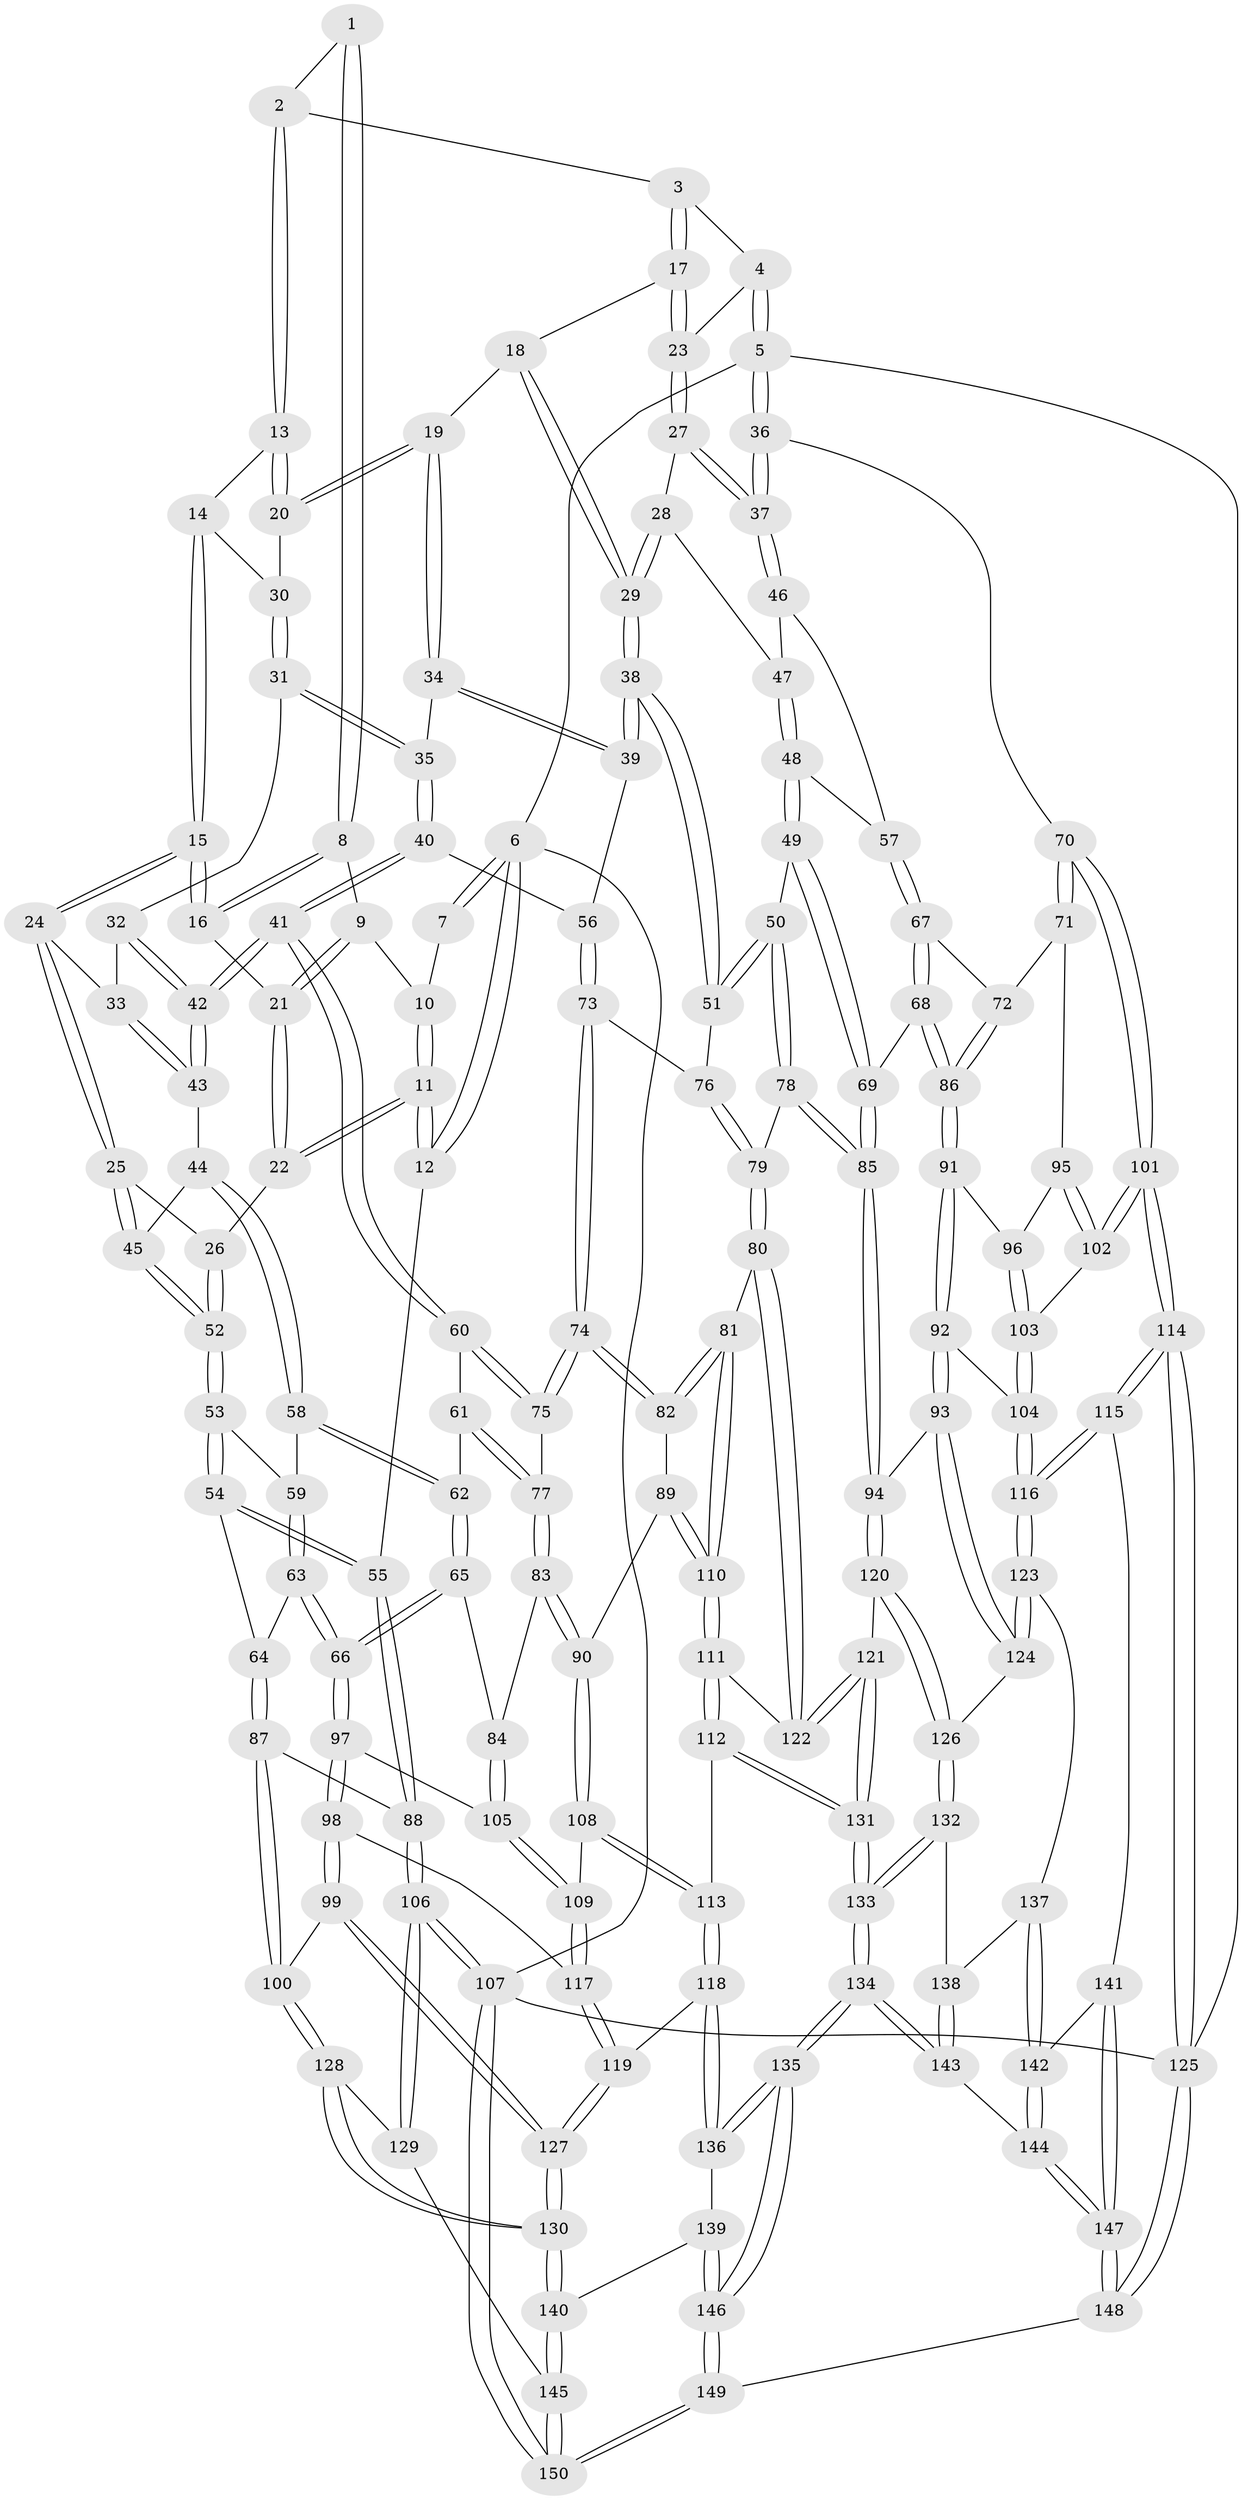 // coarse degree distribution, {3: 0.12380952380952381, 5: 0.3523809523809524, 4: 0.37142857142857144, 6: 0.1523809523809524}
// Generated by graph-tools (version 1.1) at 2025/52/02/27/25 19:52:44]
// undirected, 150 vertices, 372 edges
graph export_dot {
graph [start="1"]
  node [color=gray90,style=filled];
  1 [pos="+0.270607630483099+0"];
  2 [pos="+0.487125357085459+0"];
  3 [pos="+0.6657481635547496+0"];
  4 [pos="+1+0"];
  5 [pos="+1+0"];
  6 [pos="+0+0"];
  7 [pos="+0+0"];
  8 [pos="+0.2527247022019706+0.0006150688795083803"];
  9 [pos="+0.15497790810665793+0.03387310793421064"];
  10 [pos="+0.12017868976156929+0"];
  11 [pos="+0.022400519317100874+0.18700019172228935"];
  12 [pos="+0+0.21458584359707264"];
  13 [pos="+0.4859714509145008+0"];
  14 [pos="+0.3571412755662166+0.08764386626848707"];
  15 [pos="+0.30738744338857654+0.12508597006239364"];
  16 [pos="+0.25964944656203115+0.027222962110312575"];
  17 [pos="+0.6867015607480537+0.053357409037637395"];
  18 [pos="+0.678569177722192+0.07228496140635444"];
  19 [pos="+0.5661307221487062+0.11918381550705442"];
  20 [pos="+0.5163556977228773+0.07126801205872936"];
  21 [pos="+0.14628814506245597+0.09221543412533889"];
  22 [pos="+0.09924789886038925+0.18882671718614588"];
  23 [pos="+0.8849625001815203+0.06523543221172129"];
  24 [pos="+0.30725211497164995+0.12577002681659785"];
  25 [pos="+0.222298692397769+0.17767878557342726"];
  26 [pos="+0.10516084358721794+0.19074663150744814"];
  27 [pos="+0.8812203430150397+0.10728625958956832"];
  28 [pos="+0.8453187038718126+0.1808961194116261"];
  29 [pos="+0.762073331985292+0.22425820892053988"];
  30 [pos="+0.4860913903288502+0.08596019687994216"];
  31 [pos="+0.42828660445250993+0.17864504160066627"];
  32 [pos="+0.4122079636592016+0.18190043283620377"];
  33 [pos="+0.3163409575344399+0.13561284712215205"];
  34 [pos="+0.5668848445388327+0.23353634130955792"];
  35 [pos="+0.557986170617877+0.23684872447185887"];
  36 [pos="+1+0.26745135053436386"];
  37 [pos="+1+0.2616587010026686"];
  38 [pos="+0.7068221463308195+0.30799414751284554"];
  39 [pos="+0.6818843223618621+0.29767060599995465"];
  40 [pos="+0.4464876751936074+0.33213985961948334"];
  41 [pos="+0.44074922362662045+0.3343113042897011"];
  42 [pos="+0.4084755069817776+0.31194349076943245"];
  43 [pos="+0.35011589087713263+0.2993567506950367"];
  44 [pos="+0.3045612223347887+0.315144726309039"];
  45 [pos="+0.27883563618245877+0.3045156525638307"];
  46 [pos="+0.9782115865310207+0.2870726946533768"];
  47 [pos="+0.9265651662179196+0.2578673877185074"];
  48 [pos="+0.8380540386013814+0.34973411277252386"];
  49 [pos="+0.7508795238493012+0.35654658298651826"];
  50 [pos="+0.7200827652600901+0.3344529010658018"];
  51 [pos="+0.7105506566208154+0.3216809408765744"];
  52 [pos="+0.1848481964132875+0.3361769932674843"];
  53 [pos="+0.18356468038918886+0.34253302884625847"];
  54 [pos="+0.1674328204071767+0.3949366303282157"];
  55 [pos="+0+0.2297653950264765"];
  56 [pos="+0.5286815780642931+0.37795125549107095"];
  57 [pos="+0.9253509814159226+0.36859490088095115"];
  58 [pos="+0.2972581802286083+0.36243608664593857"];
  59 [pos="+0.27657878401644753+0.3797691599418493"];
  60 [pos="+0.4398594393890232+0.33878352820105756"];
  61 [pos="+0.3974567797520422+0.39322118858962535"];
  62 [pos="+0.3408793790344379+0.43108803703053417"];
  63 [pos="+0.2124239893877156+0.4607935160664872"];
  64 [pos="+0.17218694371233287+0.423023004242426"];
  65 [pos="+0.3245233691343734+0.4742796524239296"];
  66 [pos="+0.22628648291099265+0.4865654173970522"];
  67 [pos="+0.9263396054806402+0.37461662316629923"];
  68 [pos="+0.8535215541433834+0.4570000814340183"];
  69 [pos="+0.8039843011793361+0.4448340383681931"];
  70 [pos="+1+0.43442735587291315"];
  71 [pos="+1+0.4536567509075669"];
  72 [pos="+0.9692550319002613+0.43963156563828726"];
  73 [pos="+0.5634741443864891+0.43220000143517145"];
  74 [pos="+0.5116566518260838+0.47982573134068734"];
  75 [pos="+0.4815250135426458+0.45563728246766466"];
  76 [pos="+0.5963372791812064+0.4266504761996415"];
  77 [pos="+0.4172107148291728+0.47478579966324597"];
  78 [pos="+0.6617602541419827+0.5736822459585295"];
  79 [pos="+0.6455423276711391+0.5760650980910196"];
  80 [pos="+0.6221191435977379+0.5868311122710586"];
  81 [pos="+0.5773476411718468+0.5849987918087219"];
  82 [pos="+0.5179608161886797+0.5394966909830764"];
  83 [pos="+0.3767927667884601+0.5177336968235773"];
  84 [pos="+0.35938363366639164+0.5057851928421573"];
  85 [pos="+0.7582531807211084+0.6005923077757819"];
  86 [pos="+0.8871867582535705+0.48163376558813736"];
  87 [pos="+0+0.5113207485428581"];
  88 [pos="+0+0.46647845234186675"];
  89 [pos="+0.4237064077527051+0.568188259804672"];
  90 [pos="+0.401220161010589+0.5689358568151939"];
  91 [pos="+0.8902122823884562+0.49395134343289143"];
  92 [pos="+0.8504622753429733+0.5957002264196517"];
  93 [pos="+0.7611459698629361+0.6023526345256721"];
  94 [pos="+0.7582884919609592+0.600628225990449"];
  95 [pos="+0.9623769797095335+0.5215869530758829"];
  96 [pos="+0.9388254713537109+0.5285352802370753"];
  97 [pos="+0.20638749006575868+0.5619915770438203"];
  98 [pos="+0.1738130471679214+0.6071752512684395"];
  99 [pos="+0.14548200301337133+0.625955621626899"];
  100 [pos="+0.11823308798749717+0.6266862661249601"];
  101 [pos="+1+0.6258343831158657"];
  102 [pos="+1+0.5753914393339873"];
  103 [pos="+0.9213611118789539+0.6010488102507673"];
  104 [pos="+0.9049447134560378+0.617259834929205"];
  105 [pos="+0.285222512532392+0.5777012208319738"];
  106 [pos="+0+0.8602176690700477"];
  107 [pos="+0+1"];
  108 [pos="+0.39232034602182736+0.583386738704529"];
  109 [pos="+0.3494076841184241+0.6064219046012678"];
  110 [pos="+0.5030339231118591+0.681890139003932"];
  111 [pos="+0.49448089310474613+0.7033275032890538"];
  112 [pos="+0.46861955629525187+0.7324258336928189"];
  113 [pos="+0.43486225372052234+0.7305510119008484"];
  114 [pos="+1+0.806060149247845"];
  115 [pos="+1+0.8023284741851926"];
  116 [pos="+0.977059533390366+0.7719215468983626"];
  117 [pos="+0.3143067279747401+0.6729200011097836"];
  118 [pos="+0.3712743552811553+0.755454778368207"];
  119 [pos="+0.3340267503083543+0.7420436806929155"];
  120 [pos="+0.6675005485588339+0.7556550015655791"];
  121 [pos="+0.6401524291200081+0.752718809056512"];
  122 [pos="+0.6243732830782474+0.7218718177118681"];
  123 [pos="+0.8677511086525106+0.7781839523139522"];
  124 [pos="+0.7838350935615643+0.6728805735716675"];
  125 [pos="+1+1"];
  126 [pos="+0.7119194992800045+0.7821976201031164"];
  127 [pos="+0.2268006244437876+0.7843230115622796"];
  128 [pos="+0.03316222018608602+0.778725210261663"];
  129 [pos="+0+0.8084122435180431"];
  130 [pos="+0.199088481899382+0.8488654769401688"];
  131 [pos="+0.5486599346466206+0.8539869982735507"];
  132 [pos="+0.7446906492405806+0.8252939644673954"];
  133 [pos="+0.5483587272693518+0.9111732699926223"];
  134 [pos="+0.5320553549563987+0.9755329388501283"];
  135 [pos="+0.5196267964968997+0.9946975362840267"];
  136 [pos="+0.37128366034893956+0.7556411468100972"];
  137 [pos="+0.80256069474606+0.8244879202510565"];
  138 [pos="+0.7525973084162435+0.8297733984474311"];
  139 [pos="+0.34989099778732974+0.8842916142414398"];
  140 [pos="+0.20858960261037396+0.9067668013534389"];
  141 [pos="+0.9152830122787629+0.941291607234982"];
  142 [pos="+0.8323590851526588+0.9138361494264761"];
  143 [pos="+0.726955327752149+0.9378329172736714"];
  144 [pos="+0.7759669930181776+0.9809884405306657"];
  145 [pos="+0.17843984542075084+0.9996534146356815"];
  146 [pos="+0.5145208167884057+1"];
  147 [pos="+0.8526976121423228+1"];
  148 [pos="+0.8571881059269373+1"];
  149 [pos="+0.48856991676550215+1"];
  150 [pos="+0.1500490441501835+1"];
  1 -- 2;
  1 -- 8;
  1 -- 8;
  2 -- 3;
  2 -- 13;
  2 -- 13;
  3 -- 4;
  3 -- 17;
  3 -- 17;
  4 -- 5;
  4 -- 5;
  4 -- 23;
  5 -- 6;
  5 -- 36;
  5 -- 36;
  5 -- 125;
  6 -- 7;
  6 -- 7;
  6 -- 12;
  6 -- 12;
  6 -- 107;
  7 -- 10;
  8 -- 9;
  8 -- 16;
  8 -- 16;
  9 -- 10;
  9 -- 21;
  9 -- 21;
  10 -- 11;
  10 -- 11;
  11 -- 12;
  11 -- 12;
  11 -- 22;
  11 -- 22;
  12 -- 55;
  13 -- 14;
  13 -- 20;
  13 -- 20;
  14 -- 15;
  14 -- 15;
  14 -- 30;
  15 -- 16;
  15 -- 16;
  15 -- 24;
  15 -- 24;
  16 -- 21;
  17 -- 18;
  17 -- 23;
  17 -- 23;
  18 -- 19;
  18 -- 29;
  18 -- 29;
  19 -- 20;
  19 -- 20;
  19 -- 34;
  19 -- 34;
  20 -- 30;
  21 -- 22;
  21 -- 22;
  22 -- 26;
  23 -- 27;
  23 -- 27;
  24 -- 25;
  24 -- 25;
  24 -- 33;
  25 -- 26;
  25 -- 45;
  25 -- 45;
  26 -- 52;
  26 -- 52;
  27 -- 28;
  27 -- 37;
  27 -- 37;
  28 -- 29;
  28 -- 29;
  28 -- 47;
  29 -- 38;
  29 -- 38;
  30 -- 31;
  30 -- 31;
  31 -- 32;
  31 -- 35;
  31 -- 35;
  32 -- 33;
  32 -- 42;
  32 -- 42;
  33 -- 43;
  33 -- 43;
  34 -- 35;
  34 -- 39;
  34 -- 39;
  35 -- 40;
  35 -- 40;
  36 -- 37;
  36 -- 37;
  36 -- 70;
  37 -- 46;
  37 -- 46;
  38 -- 39;
  38 -- 39;
  38 -- 51;
  38 -- 51;
  39 -- 56;
  40 -- 41;
  40 -- 41;
  40 -- 56;
  41 -- 42;
  41 -- 42;
  41 -- 60;
  41 -- 60;
  42 -- 43;
  42 -- 43;
  43 -- 44;
  44 -- 45;
  44 -- 58;
  44 -- 58;
  45 -- 52;
  45 -- 52;
  46 -- 47;
  46 -- 57;
  47 -- 48;
  47 -- 48;
  48 -- 49;
  48 -- 49;
  48 -- 57;
  49 -- 50;
  49 -- 69;
  49 -- 69;
  50 -- 51;
  50 -- 51;
  50 -- 78;
  50 -- 78;
  51 -- 76;
  52 -- 53;
  52 -- 53;
  53 -- 54;
  53 -- 54;
  53 -- 59;
  54 -- 55;
  54 -- 55;
  54 -- 64;
  55 -- 88;
  55 -- 88;
  56 -- 73;
  56 -- 73;
  57 -- 67;
  57 -- 67;
  58 -- 59;
  58 -- 62;
  58 -- 62;
  59 -- 63;
  59 -- 63;
  60 -- 61;
  60 -- 75;
  60 -- 75;
  61 -- 62;
  61 -- 77;
  61 -- 77;
  62 -- 65;
  62 -- 65;
  63 -- 64;
  63 -- 66;
  63 -- 66;
  64 -- 87;
  64 -- 87;
  65 -- 66;
  65 -- 66;
  65 -- 84;
  66 -- 97;
  66 -- 97;
  67 -- 68;
  67 -- 68;
  67 -- 72;
  68 -- 69;
  68 -- 86;
  68 -- 86;
  69 -- 85;
  69 -- 85;
  70 -- 71;
  70 -- 71;
  70 -- 101;
  70 -- 101;
  71 -- 72;
  71 -- 95;
  72 -- 86;
  72 -- 86;
  73 -- 74;
  73 -- 74;
  73 -- 76;
  74 -- 75;
  74 -- 75;
  74 -- 82;
  74 -- 82;
  75 -- 77;
  76 -- 79;
  76 -- 79;
  77 -- 83;
  77 -- 83;
  78 -- 79;
  78 -- 85;
  78 -- 85;
  79 -- 80;
  79 -- 80;
  80 -- 81;
  80 -- 122;
  80 -- 122;
  81 -- 82;
  81 -- 82;
  81 -- 110;
  81 -- 110;
  82 -- 89;
  83 -- 84;
  83 -- 90;
  83 -- 90;
  84 -- 105;
  84 -- 105;
  85 -- 94;
  85 -- 94;
  86 -- 91;
  86 -- 91;
  87 -- 88;
  87 -- 100;
  87 -- 100;
  88 -- 106;
  88 -- 106;
  89 -- 90;
  89 -- 110;
  89 -- 110;
  90 -- 108;
  90 -- 108;
  91 -- 92;
  91 -- 92;
  91 -- 96;
  92 -- 93;
  92 -- 93;
  92 -- 104;
  93 -- 94;
  93 -- 124;
  93 -- 124;
  94 -- 120;
  94 -- 120;
  95 -- 96;
  95 -- 102;
  95 -- 102;
  96 -- 103;
  96 -- 103;
  97 -- 98;
  97 -- 98;
  97 -- 105;
  98 -- 99;
  98 -- 99;
  98 -- 117;
  99 -- 100;
  99 -- 127;
  99 -- 127;
  100 -- 128;
  100 -- 128;
  101 -- 102;
  101 -- 102;
  101 -- 114;
  101 -- 114;
  102 -- 103;
  103 -- 104;
  103 -- 104;
  104 -- 116;
  104 -- 116;
  105 -- 109;
  105 -- 109;
  106 -- 107;
  106 -- 107;
  106 -- 129;
  106 -- 129;
  107 -- 150;
  107 -- 150;
  107 -- 125;
  108 -- 109;
  108 -- 113;
  108 -- 113;
  109 -- 117;
  109 -- 117;
  110 -- 111;
  110 -- 111;
  111 -- 112;
  111 -- 112;
  111 -- 122;
  112 -- 113;
  112 -- 131;
  112 -- 131;
  113 -- 118;
  113 -- 118;
  114 -- 115;
  114 -- 115;
  114 -- 125;
  114 -- 125;
  115 -- 116;
  115 -- 116;
  115 -- 141;
  116 -- 123;
  116 -- 123;
  117 -- 119;
  117 -- 119;
  118 -- 119;
  118 -- 136;
  118 -- 136;
  119 -- 127;
  119 -- 127;
  120 -- 121;
  120 -- 126;
  120 -- 126;
  121 -- 122;
  121 -- 122;
  121 -- 131;
  121 -- 131;
  123 -- 124;
  123 -- 124;
  123 -- 137;
  124 -- 126;
  125 -- 148;
  125 -- 148;
  126 -- 132;
  126 -- 132;
  127 -- 130;
  127 -- 130;
  128 -- 129;
  128 -- 130;
  128 -- 130;
  129 -- 145;
  130 -- 140;
  130 -- 140;
  131 -- 133;
  131 -- 133;
  132 -- 133;
  132 -- 133;
  132 -- 138;
  133 -- 134;
  133 -- 134;
  134 -- 135;
  134 -- 135;
  134 -- 143;
  134 -- 143;
  135 -- 136;
  135 -- 136;
  135 -- 146;
  135 -- 146;
  136 -- 139;
  137 -- 138;
  137 -- 142;
  137 -- 142;
  138 -- 143;
  138 -- 143;
  139 -- 140;
  139 -- 146;
  139 -- 146;
  140 -- 145;
  140 -- 145;
  141 -- 142;
  141 -- 147;
  141 -- 147;
  142 -- 144;
  142 -- 144;
  143 -- 144;
  144 -- 147;
  144 -- 147;
  145 -- 150;
  145 -- 150;
  146 -- 149;
  146 -- 149;
  147 -- 148;
  147 -- 148;
  148 -- 149;
  149 -- 150;
  149 -- 150;
}
